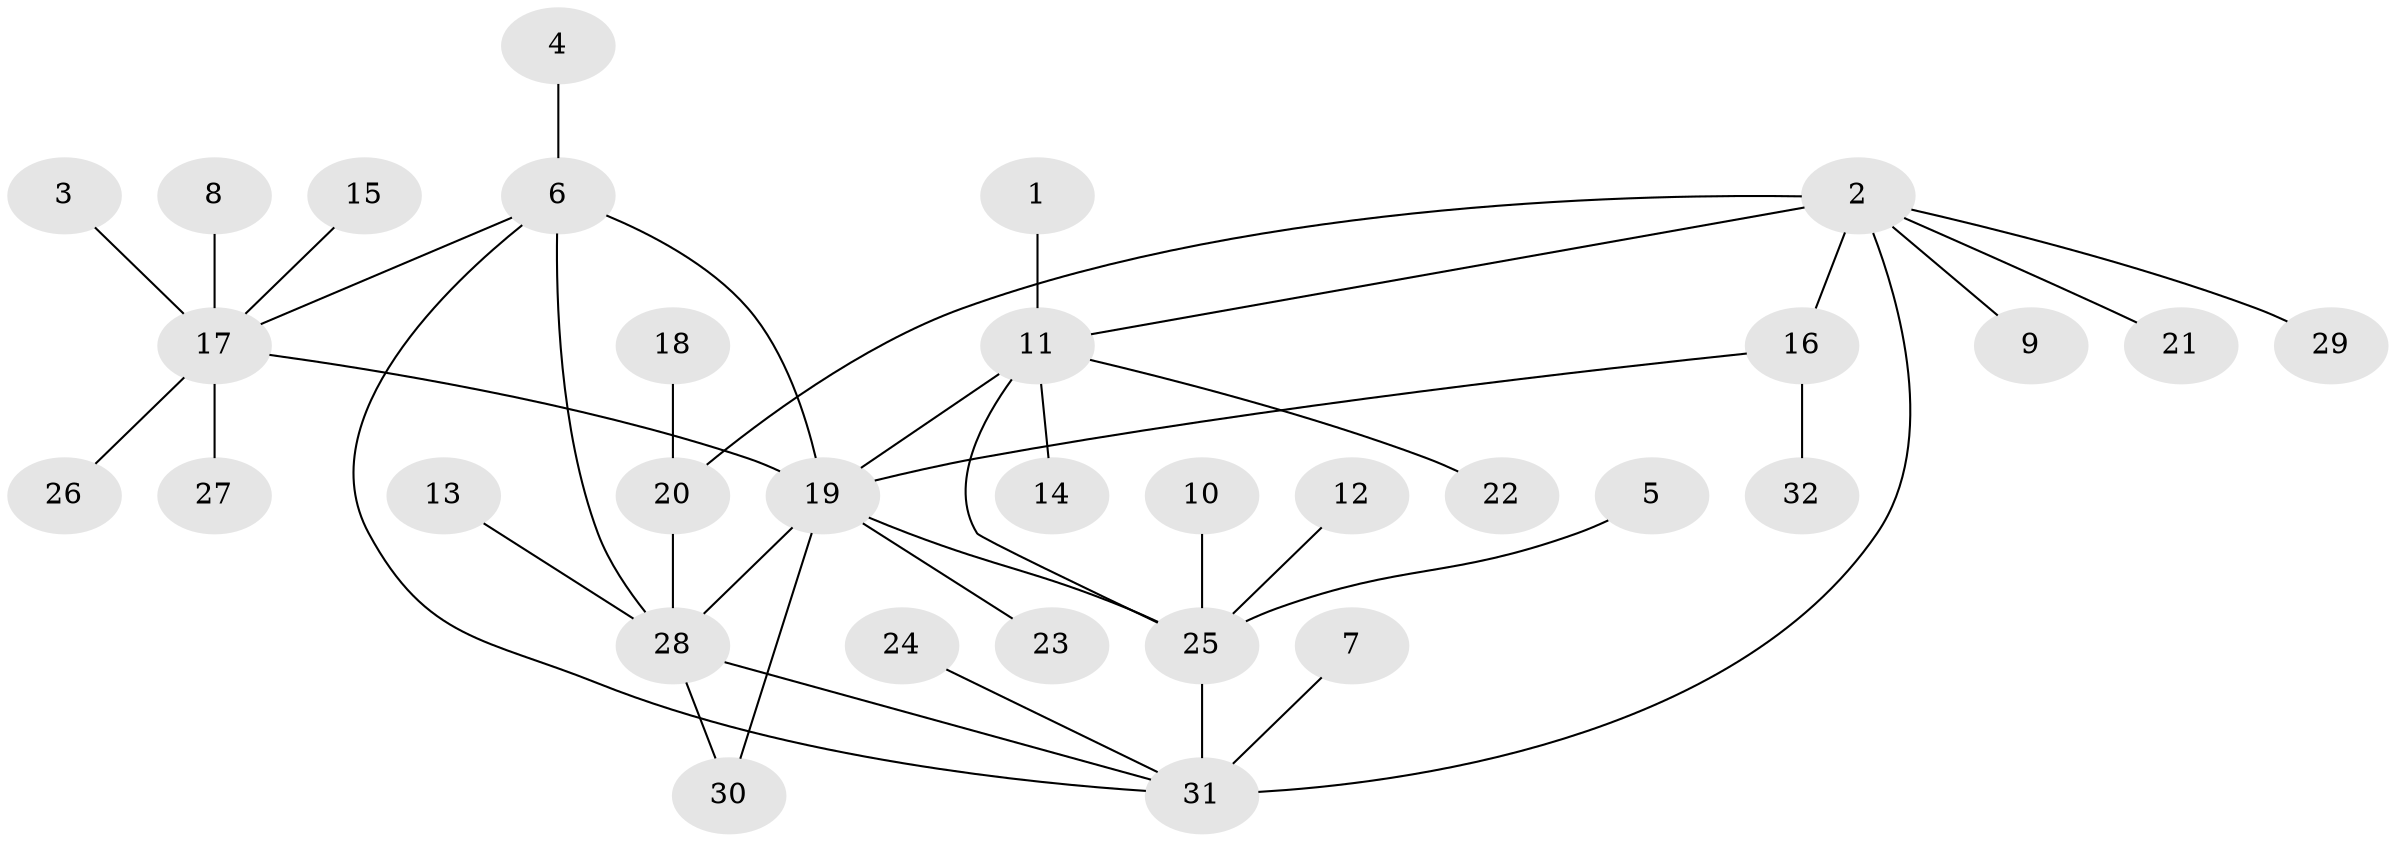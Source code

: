 // original degree distribution, {6: 0.06666666666666667, 5: 0.05, 8: 0.05, 9: 0.016666666666666666, 3: 0.05, 7: 0.03333333333333333, 2: 0.11666666666666667, 1: 0.6166666666666667}
// Generated by graph-tools (version 1.1) at 2025/50/03/09/25 03:50:31]
// undirected, 32 vertices, 40 edges
graph export_dot {
graph [start="1"]
  node [color=gray90,style=filled];
  1;
  2;
  3;
  4;
  5;
  6;
  7;
  8;
  9;
  10;
  11;
  12;
  13;
  14;
  15;
  16;
  17;
  18;
  19;
  20;
  21;
  22;
  23;
  24;
  25;
  26;
  27;
  28;
  29;
  30;
  31;
  32;
  1 -- 11 [weight=1.0];
  2 -- 9 [weight=1.0];
  2 -- 11 [weight=1.0];
  2 -- 16 [weight=2.0];
  2 -- 20 [weight=1.0];
  2 -- 21 [weight=1.0];
  2 -- 29 [weight=1.0];
  2 -- 31 [weight=1.0];
  3 -- 17 [weight=1.0];
  4 -- 6 [weight=1.0];
  5 -- 25 [weight=1.0];
  6 -- 17 [weight=1.0];
  6 -- 19 [weight=1.0];
  6 -- 28 [weight=2.0];
  6 -- 31 [weight=1.0];
  7 -- 31 [weight=1.0];
  8 -- 17 [weight=1.0];
  10 -- 25 [weight=1.0];
  11 -- 14 [weight=1.0];
  11 -- 19 [weight=2.0];
  11 -- 22 [weight=1.0];
  11 -- 25 [weight=1.0];
  12 -- 25 [weight=1.0];
  13 -- 28 [weight=1.0];
  15 -- 17 [weight=1.0];
  16 -- 19 [weight=1.0];
  16 -- 32 [weight=1.0];
  17 -- 19 [weight=1.0];
  17 -- 26 [weight=1.0];
  17 -- 27 [weight=1.0];
  18 -- 20 [weight=1.0];
  19 -- 23 [weight=1.0];
  19 -- 25 [weight=1.0];
  19 -- 28 [weight=1.0];
  19 -- 30 [weight=1.0];
  20 -- 28 [weight=2.0];
  24 -- 31 [weight=1.0];
  25 -- 31 [weight=2.0];
  28 -- 30 [weight=1.0];
  28 -- 31 [weight=1.0];
}
